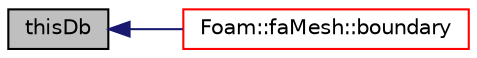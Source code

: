 digraph "thisDb"
{
  bgcolor="transparent";
  edge [fontname="Helvetica",fontsize="10",labelfontname="Helvetica",labelfontsize="10"];
  node [fontname="Helvetica",fontsize="10",shape=record];
  rankdir="LR";
  Node1 [label="thisDb",height=0.2,width=0.4,color="black", fillcolor="grey75", style="filled" fontcolor="black"];
  Node1 -> Node2 [dir="back",color="midnightblue",fontsize="10",style="solid",fontname="Helvetica"];
  Node2 [label="Foam::faMesh::boundary",height=0.2,width=0.4,color="red",URL="$classFoam_1_1faMesh.html#a6d2808dd217140120413fdb23be9f7e9",tooltip="Return constant reference to boundary mesh. "];
}

